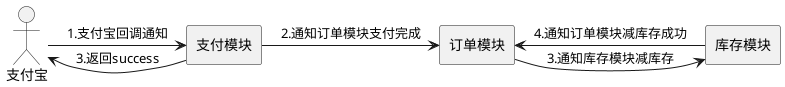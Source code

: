 @startuml
'https://plantuml.com/sequence-diagram

actor actor [
支付宝
]

rectangle paymentModule [
支付模块]

rectangle orderModule [
订单模块]

rectangle stockModule [
库存模块]



actor -> paymentModule : 1.支付宝回调通知
paymentModule -> orderModule : 2.通知订单模块支付完成
orderModule -> stockModule : 3.通知库存模块减库存
stockModule -> orderModule : 4.通知订单模块减库存成功
paymentModule -> actor : 3.返回success


@enduml